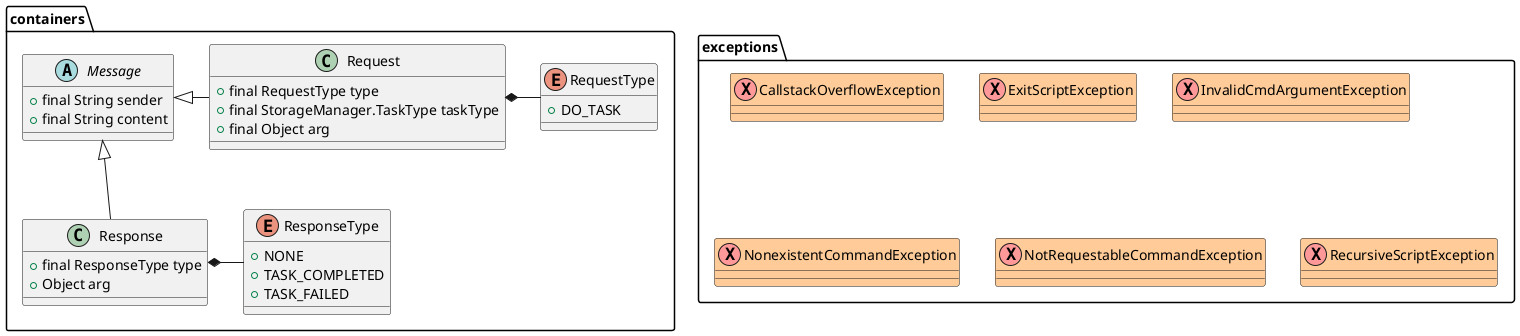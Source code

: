 @startuml
'https://plantuml.com/sequence-diagram

package containers{
    abstract class Message{
        + final String sender
        + final String content
    }
    enum ResponseType{
        + NONE
        + TASK_COMPLETED
        + TASK_FAILED
    }
    class Response {
        + final ResponseType type
        + Object arg
    }
    ResponseType -l-* Response
    Response -u-|> Message
    enum RequestType{
        + DO_TASK
    }
    class Request {
        + final RequestType type
        + final StorageManager.TaskType taskType
        + final Object arg
    }
    RequestType -l-* Request
    Request -l-|> Message
}

package exceptions {
    class CallstackOverflowException <<X, #FF9999>> #FFCC99
    class ExitScriptException <<X, #FF9999>> #FFCC99
    class InvalidCmdArgumentException <<X, #FF9999>> #FFCC99
    class NonexistentCommandException <<X, #FF9999>> #FFCC99
    class NotRequestableCommandException <<X, #FF9999>> #FFCC99
    class RecursiveScriptException <<X, #FF9999>> #FFCC99
}


@enduml